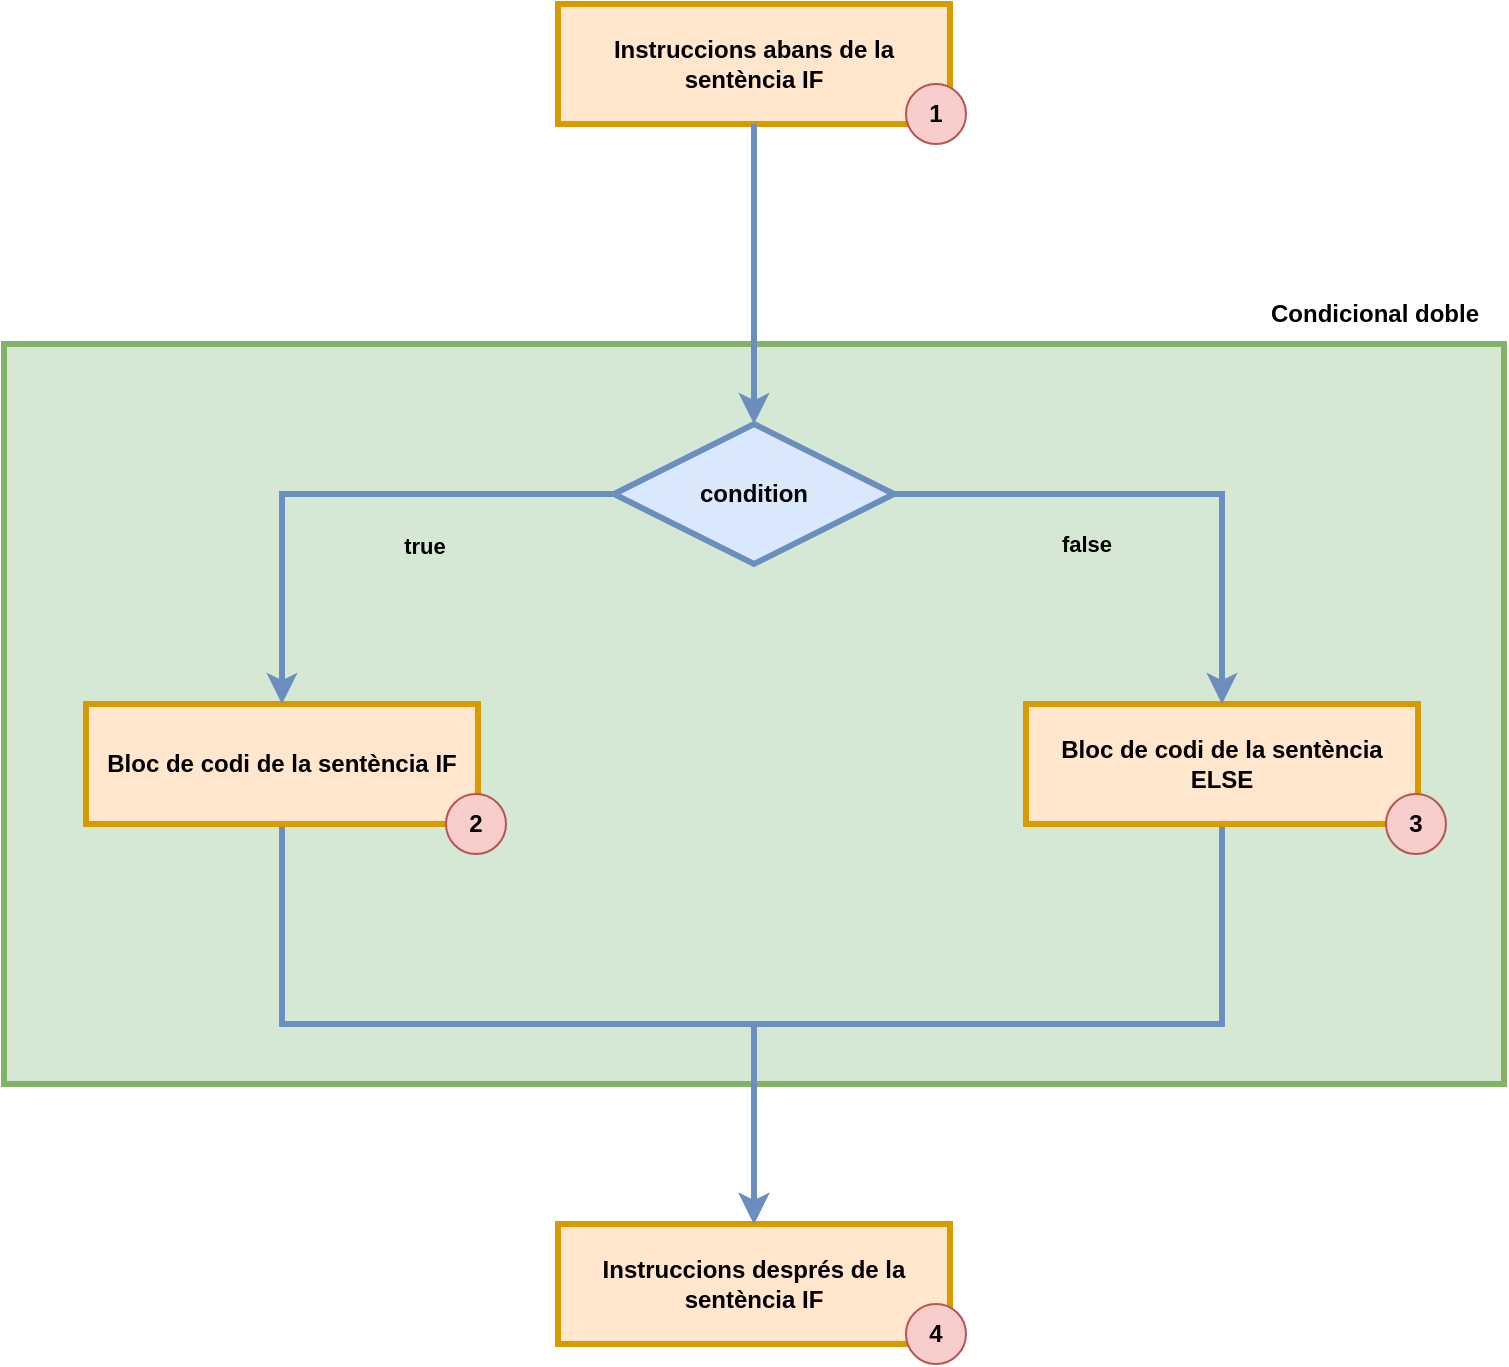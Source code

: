 <mxfile version="24.7.16">
  <diagram name="Page-1" id="pIJ1ZQ_ZNmlC9Ujet68F">
    <mxGraphModel dx="1434" dy="871" grid="1" gridSize="10" guides="1" tooltips="1" connect="1" arrows="1" fold="1" page="1" pageScale="1" pageWidth="827" pageHeight="1169" math="0" shadow="0">
      <root>
        <mxCell id="0" />
        <mxCell id="1" parent="0" />
        <mxCell id="fpEOohyaUf4AS9DzYO2--16" value="" style="verticalLabelPosition=top;verticalAlign=bottom;html=1;shape=mxgraph.basic.rect;fillColor2=none;strokeWidth=3;size=20;indent=100;fillColor=#d5e8d4;strokeColor=#82b366;align=right;horizontal=1;labelPosition=left;labelBackgroundColor=#ffffff;" vertex="1" parent="1">
          <mxGeometry x="39" y="330" width="750" height="370" as="geometry" />
        </mxCell>
        <mxCell id="fpEOohyaUf4AS9DzYO2--2" value="&lt;b&gt;Instruccions abans de la sentència IF&lt;/b&gt;" style="rounded=0;whiteSpace=wrap;html=1;fillColor=#ffe6cc;strokeColor=#d79b00;strokeWidth=3;" vertex="1" parent="1">
          <mxGeometry x="316" y="160" width="196" height="60" as="geometry" />
        </mxCell>
        <mxCell id="fpEOohyaUf4AS9DzYO2--3" value="&lt;b&gt;condition&lt;/b&gt;" style="strokeWidth=3;html=1;shape=mxgraph.flowchart.decision;whiteSpace=wrap;fillColor=#dae8fc;strokeColor=#6c8ebf;" vertex="1" parent="1">
          <mxGeometry x="344" y="370" width="140" height="70" as="geometry" />
        </mxCell>
        <mxCell id="fpEOohyaUf4AS9DzYO2--4" value="" style="endArrow=classic;html=1;rounded=0;entryX=0.5;entryY=0;entryDx=0;entryDy=0;entryPerimeter=0;fillColor=#dae8fc;strokeColor=#6c8ebf;strokeWidth=3;" edge="1" parent="1" source="fpEOohyaUf4AS9DzYO2--2" target="fpEOohyaUf4AS9DzYO2--3">
          <mxGeometry width="50" height="50" relative="1" as="geometry">
            <mxPoint x="390" y="570" as="sourcePoint" />
            <mxPoint x="540" y="380" as="targetPoint" />
          </mxGeometry>
        </mxCell>
        <mxCell id="fpEOohyaUf4AS9DzYO2--25" style="edgeStyle=orthogonalEdgeStyle;rounded=0;orthogonalLoop=1;jettySize=auto;html=1;exitX=0.5;exitY=1;exitDx=0;exitDy=0;strokeWidth=3;fillColor=#dae8fc;strokeColor=#6c8ebf;" edge="1" parent="1" source="fpEOohyaUf4AS9DzYO2--5" target="fpEOohyaUf4AS9DzYO2--7">
          <mxGeometry relative="1" as="geometry" />
        </mxCell>
        <mxCell id="fpEOohyaUf4AS9DzYO2--5" value="&lt;b&gt;Bloc de codi de la sentència IF&lt;br&gt;&lt;/b&gt;" style="rounded=0;whiteSpace=wrap;html=1;fillColor=#ffe6cc;strokeColor=#d79b00;strokeWidth=3;" vertex="1" parent="1">
          <mxGeometry x="80" y="510" width="196" height="60" as="geometry" />
        </mxCell>
        <mxCell id="fpEOohyaUf4AS9DzYO2--6" value="&lt;b&gt;true&lt;/b&gt;" style="endArrow=classic;html=1;rounded=0;exitX=0;exitY=0.5;exitDx=0;exitDy=0;exitPerimeter=0;fillColor=#dae8fc;strokeColor=#6c8ebf;jumpSize=20;strokeWidth=3;labelBackgroundColor=#d5e8d4;edgeStyle=orthogonalEdgeStyle;" edge="1" parent="1" source="fpEOohyaUf4AS9DzYO2--3" target="fpEOohyaUf4AS9DzYO2--5">
          <mxGeometry x="-0.294" y="26" width="50" height="50" relative="1" as="geometry">
            <mxPoint x="360" y="570" as="sourcePoint" />
            <mxPoint x="410" y="520" as="targetPoint" />
            <mxPoint as="offset" />
          </mxGeometry>
        </mxCell>
        <mxCell id="fpEOohyaUf4AS9DzYO2--7" value="&lt;b&gt;Instruccions després de la sentència IF&lt;/b&gt;" style="rounded=0;whiteSpace=wrap;html=1;fillColor=#ffe6cc;strokeColor=#d79b00;strokeWidth=3;" vertex="1" parent="1">
          <mxGeometry x="316" y="770" width="196" height="60" as="geometry" />
        </mxCell>
        <mxCell id="fpEOohyaUf4AS9DzYO2--18" value="&lt;div&gt;&lt;b&gt;Condicional doble&lt;br&gt;&lt;/b&gt;&lt;/div&gt;" style="text;html=1;align=center;verticalAlign=middle;resizable=0;points=[];autosize=1;strokeColor=none;fillColor=none;" vertex="1" parent="1">
          <mxGeometry x="659" y="300" width="130" height="30" as="geometry" />
        </mxCell>
        <mxCell id="fpEOohyaUf4AS9DzYO2--19" value="&lt;b&gt;1&lt;/b&gt;" style="ellipse;whiteSpace=wrap;html=1;aspect=fixed;fillColor=#f8cecc;strokeColor=#b85450;" vertex="1" parent="1">
          <mxGeometry x="490" y="200" width="30" height="30" as="geometry" />
        </mxCell>
        <mxCell id="fpEOohyaUf4AS9DzYO2--20" value="&lt;span&gt;2&lt;/span&gt;" style="ellipse;whiteSpace=wrap;html=1;aspect=fixed;fillColor=#f8cecc;strokeColor=#b85450;fontStyle=1" vertex="1" parent="1">
          <mxGeometry x="260" y="555" width="30" height="30" as="geometry" />
        </mxCell>
        <mxCell id="fpEOohyaUf4AS9DzYO2--21" value="&lt;b&gt;4&lt;/b&gt;" style="ellipse;whiteSpace=wrap;html=1;aspect=fixed;fillColor=#f8cecc;strokeColor=#b85450;" vertex="1" parent="1">
          <mxGeometry x="490" y="810" width="30" height="30" as="geometry" />
        </mxCell>
        <mxCell id="fpEOohyaUf4AS9DzYO2--27" style="edgeStyle=orthogonalEdgeStyle;rounded=0;orthogonalLoop=1;jettySize=auto;html=1;entryX=0.5;entryY=0;entryDx=0;entryDy=0;exitX=0.5;exitY=1;exitDx=0;exitDy=0;strokeWidth=3;fillColor=#dae8fc;strokeColor=#6c8ebf;" edge="1" parent="1" source="fpEOohyaUf4AS9DzYO2--22" target="fpEOohyaUf4AS9DzYO2--7">
          <mxGeometry relative="1" as="geometry" />
        </mxCell>
        <mxCell id="fpEOohyaUf4AS9DzYO2--22" value="&lt;b&gt;Bloc de codi de la sentència ELSE&lt;br&gt;&lt;/b&gt;" style="rounded=0;whiteSpace=wrap;html=1;fillColor=#ffe6cc;strokeColor=#d79b00;strokeWidth=3;" vertex="1" parent="1">
          <mxGeometry x="550" y="510" width="196" height="60" as="geometry" />
        </mxCell>
        <mxCell id="fpEOohyaUf4AS9DzYO2--23" value="3" style="ellipse;whiteSpace=wrap;html=1;aspect=fixed;fillColor=#f8cecc;strokeColor=#b85450;fontStyle=1" vertex="1" parent="1">
          <mxGeometry x="730" y="555" width="30" height="30" as="geometry" />
        </mxCell>
        <mxCell id="fpEOohyaUf4AS9DzYO2--24" value="&lt;b&gt;false&lt;/b&gt;" style="endArrow=classic;html=1;rounded=0;fillColor=#dae8fc;strokeColor=#6c8ebf;jumpSize=20;strokeWidth=3;labelBackgroundColor=#d5e8d4;edgeStyle=orthogonalEdgeStyle;exitX=1;exitY=0.5;exitDx=0;exitDy=0;exitPerimeter=0;entryX=0.5;entryY=0;entryDx=0;entryDy=0;" edge="1" parent="1" source="fpEOohyaUf4AS9DzYO2--3" target="fpEOohyaUf4AS9DzYO2--22">
          <mxGeometry x="-0.286" y="-25" width="50" height="50" relative="1" as="geometry">
            <mxPoint x="490" y="410" as="sourcePoint" />
            <mxPoint x="650" y="510" as="targetPoint" />
            <mxPoint as="offset" />
          </mxGeometry>
        </mxCell>
      </root>
    </mxGraphModel>
  </diagram>
</mxfile>
